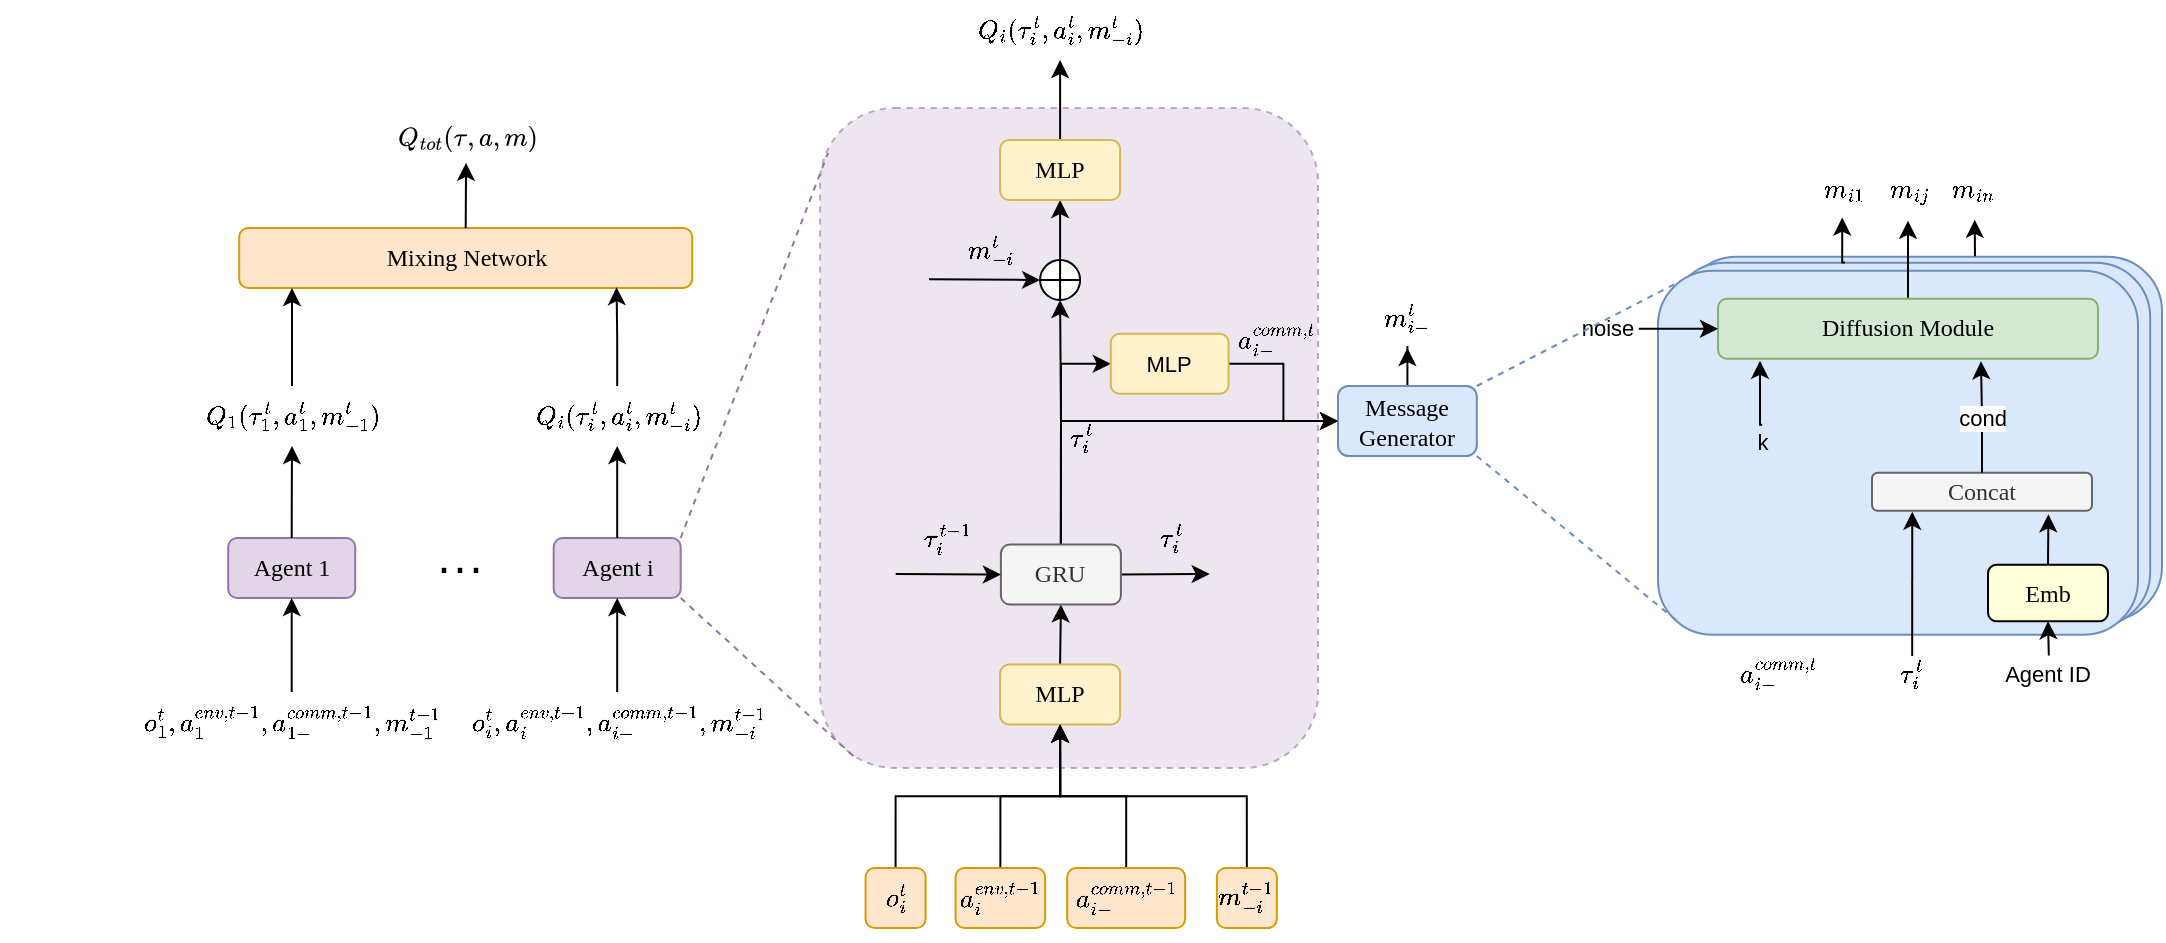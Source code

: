 <mxfile version="28.2.3">
  <diagram name="第 1 页" id="j_kEB10xvvqMMHWBlaHw">
    <mxGraphModel dx="1805" dy="550" grid="1" gridSize="10" guides="1" tooltips="1" connect="1" arrows="1" fold="1" page="1" pageScale="1" pageWidth="827" pageHeight="1169" math="1" shadow="0">
      <root>
        <mxCell id="0" />
        <mxCell id="1" parent="0" />
        <mxCell id="zm6_JO2zca3JV_tI3bl0-4" value="" style="rounded=1;whiteSpace=wrap;html=1;fillColor=#dae8fc;strokeColor=#6c8ebf;fontFamily=Garamond;" vertex="1" parent="1">
          <mxGeometry x="802" y="134.38" width="240" height="182" as="geometry" />
        </mxCell>
        <mxCell id="zm6_JO2zca3JV_tI3bl0-3" value="" style="rounded=1;whiteSpace=wrap;html=1;fillColor=#dae8fc;strokeColor=#6c8ebf;fontFamily=Garamond;" vertex="1" parent="1">
          <mxGeometry x="796.09" y="137.38" width="240" height="182" as="geometry" />
        </mxCell>
        <mxCell id="j8fgbLzyiCRr671T6UBr-1" value="" style="rounded=1;whiteSpace=wrap;html=1;fillColor=#dae8fc;strokeColor=#6c8ebf;fontFamily=Garamond;" parent="1" vertex="1">
          <mxGeometry x="790.0" y="141.38" width="240" height="182" as="geometry" />
        </mxCell>
        <mxCell id="j8fgbLzyiCRr671T6UBr-2" value="" style="text;html=1;align=center;verticalAlign=middle;whiteSpace=wrap;rounded=1;fillColor=#e1d5e7;strokeColor=#9673a6;fontFamily=Garamond;opacity=60;dashed=1;" parent="1" vertex="1">
          <mxGeometry x="371.05" y="60" width="248.95" height="330" as="geometry" />
        </mxCell>
        <mxCell id="j8fgbLzyiCRr671T6UBr-3" value="Agent 1" style="text;html=1;align=center;verticalAlign=middle;whiteSpace=wrap;rounded=1;fillColor=#e1d5e7;strokeColor=#9673a6;fontFamily=Garamond;" parent="1" vertex="1">
          <mxGeometry x="75.1" y="275" width="63.5" height="30" as="geometry" />
        </mxCell>
        <mxCell id="j8fgbLzyiCRr671T6UBr-4" value="Agent i" style="text;html=1;align=center;verticalAlign=middle;whiteSpace=wrap;rounded=1;fillColor=#e1d5e7;strokeColor=#9673a6;fontFamily=Garamond;" parent="1" vertex="1">
          <mxGeometry x="237.85" y="275" width="63.5" height="30" as="geometry" />
        </mxCell>
        <mxCell id="j8fgbLzyiCRr671T6UBr-5" style="edgeStyle=orthogonalEdgeStyle;rounded=0;orthogonalLoop=1;jettySize=auto;html=1;entryX=0.5;entryY=1;entryDx=0;entryDy=0;" parent="1" source="j8fgbLzyiCRr671T6UBr-6" target="j8fgbLzyiCRr671T6UBr-3" edge="1">
          <mxGeometry relative="1" as="geometry" />
        </mxCell>
        <mxCell id="j8fgbLzyiCRr671T6UBr-6" value="&lt;span style=&quot;text-align: start; white-space: pre-wrap;&quot;&gt;$$o_1^t,a_1^{env,t-1},a_{1-}^{comm,t-1},m_{-1}^{t-1}$$&lt;/span&gt;" style="text;html=1;align=center;verticalAlign=middle;resizable=0;points=[];autosize=1;strokeColor=none;fillColor=none;fontSize=11;" parent="1" vertex="1">
          <mxGeometry x="-38.15" y="352" width="290" height="30" as="geometry" />
        </mxCell>
        <mxCell id="j8fgbLzyiCRr671T6UBr-7" style="edgeStyle=orthogonalEdgeStyle;rounded=0;orthogonalLoop=1;jettySize=auto;html=1;entryX=0.5;entryY=1;entryDx=0;entryDy=0;" parent="1" source="j8fgbLzyiCRr671T6UBr-8" target="j8fgbLzyiCRr671T6UBr-4" edge="1">
          <mxGeometry relative="1" as="geometry" />
        </mxCell>
        <mxCell id="j8fgbLzyiCRr671T6UBr-8" value="&lt;span style=&quot;text-align: start; white-space: pre-wrap;&quot;&gt;$$o_i^t,a_i^{env,t-1},a_{i-}^{comm,t-1},m_{-i}^{t-1}$$&lt;/span&gt;" style="text;html=1;align=center;verticalAlign=middle;resizable=0;points=[];autosize=1;strokeColor=none;fillColor=none;fontSize=11;" parent="1" vertex="1">
          <mxGeometry x="129.6" y="352" width="280" height="30" as="geometry" />
        </mxCell>
        <mxCell id="j8fgbLzyiCRr671T6UBr-9" value="&lt;font style=&quot;font-size: 24px;&quot;&gt;···&lt;/font&gt;" style="text;html=1;align=center;verticalAlign=middle;whiteSpace=wrap;rounded=0;" parent="1" vertex="1">
          <mxGeometry x="170" y="275" width="42" height="30" as="geometry" />
        </mxCell>
        <mxCell id="j8fgbLzyiCRr671T6UBr-10" value="&lt;span style=&quot;text-align: start; white-space: pre-wrap;&quot;&gt;$$Q_1(\tau_1^t,a_1^t,m_{-1}^t)$$&lt;/span&gt;" style="text;html=1;align=center;verticalAlign=middle;resizable=0;points=[];autosize=1;strokeColor=none;fillColor=none;fontSize=11;" parent="1" vertex="1">
          <mxGeometry x="12" y="199" width="190" height="30" as="geometry" />
        </mxCell>
        <mxCell id="j8fgbLzyiCRr671T6UBr-11" value="&lt;span style=&quot;text-align: start; white-space: pre-wrap;&quot;&gt;$$Q_i(\tau_i^t,a_i^t,m_{-i}^t)$$&lt;/span&gt;" style="text;html=1;align=center;verticalAlign=middle;resizable=0;points=[];autosize=1;strokeColor=none;fillColor=none;fontSize=11;" parent="1" vertex="1">
          <mxGeometry x="184.6" y="199" width="170" height="30" as="geometry" />
        </mxCell>
        <mxCell id="j8fgbLzyiCRr671T6UBr-12" style="edgeStyle=orthogonalEdgeStyle;rounded=0;orthogonalLoop=1;jettySize=auto;html=1;exitX=0.5;exitY=0;exitDx=0;exitDy=0;" parent="1" source="j8fgbLzyiCRr671T6UBr-3" target="j8fgbLzyiCRr671T6UBr-10" edge="1">
          <mxGeometry relative="1" as="geometry" />
        </mxCell>
        <mxCell id="j8fgbLzyiCRr671T6UBr-13" style="edgeStyle=orthogonalEdgeStyle;rounded=0;orthogonalLoop=1;jettySize=auto;html=1;exitX=0.5;exitY=0;exitDx=0;exitDy=0;" parent="1" source="j8fgbLzyiCRr671T6UBr-4" target="j8fgbLzyiCRr671T6UBr-11" edge="1">
          <mxGeometry relative="1" as="geometry" />
        </mxCell>
        <mxCell id="j8fgbLzyiCRr671T6UBr-14" value="Mixing Network" style="text;html=1;align=center;verticalAlign=middle;whiteSpace=wrap;rounded=1;fillColor=#ffe6cc;strokeColor=#d79b00;fontFamily=Garamond;" parent="1" vertex="1">
          <mxGeometry x="80.6" y="120" width="226.5" height="30" as="geometry" />
        </mxCell>
        <mxCell id="j8fgbLzyiCRr671T6UBr-15" style="edgeStyle=orthogonalEdgeStyle;rounded=0;orthogonalLoop=1;jettySize=auto;html=1;entryX=0.218;entryY=1;entryDx=0;entryDy=0;entryPerimeter=0;" parent="1" source="j8fgbLzyiCRr671T6UBr-10" edge="1">
          <mxGeometry relative="1" as="geometry">
            <mxPoint x="106.977" y="150" as="targetPoint" />
          </mxGeometry>
        </mxCell>
        <mxCell id="j8fgbLzyiCRr671T6UBr-16" style="edgeStyle=orthogonalEdgeStyle;rounded=0;orthogonalLoop=1;jettySize=auto;html=1;entryX=0.833;entryY=0.986;entryDx=0;entryDy=0;entryPerimeter=0;" parent="1" source="j8fgbLzyiCRr671T6UBr-11" target="j8fgbLzyiCRr671T6UBr-14" edge="1">
          <mxGeometry relative="1" as="geometry" />
        </mxCell>
        <mxCell id="j8fgbLzyiCRr671T6UBr-17" value="&lt;span style=&quot;text-align: start; white-space: pre-wrap;&quot;&gt;&lt;svg style=&quot;vertical-align: -0.566ex;&quot; xmlns:xlink=&quot;http://www.w3.org/1999/xlink&quot; viewBox=&quot;0 -750 5318.8 1000&quot; role=&quot;img&quot; height=&quot;2.262ex&quot; width=&quot;12.034ex&quot; xmlns=&quot;http://www.w3.org/2000/svg&quot;&gt;&lt;defs&gt;&lt;path d=&quot;M399 -80Q399 -47 400 -30T402 -11V-7L387 -11Q341 -22 303 -22Q208 -22 138 35T51 201Q50 209 50 244Q50 346 98 438T227 601Q351 704 476 704Q514 704 524 703Q621 689 680 617T740 435Q740 255 592 107Q529 47 461 16L444 8V3Q444 2 449 -24T470 -66T516 -82Q551 -82 583 -60T625 -3Q631 11 638 11Q647 11 649 2Q649 -6 639 -34T611 -100T557 -165T481 -194Q399 -194 399 -87V-80ZM636 468Q636 523 621 564T580 625T530 655T477 665Q429 665 379 640Q277 591 215 464T153 216Q153 110 207 59Q231 38 236 38V46Q236 86 269 120T347 155Q372 155 390 144T417 114T429 82T435 55L448 64Q512 108 557 185T619 334T636 468ZM314 18Q362 18 404 39L403 49Q399 104 366 115Q354 117 347 117Q344 117 341 117T337 118Q317 118 296 98T274 52Q274 18 314 18Z&quot; id=&quot;MJX-17-TEX-I-1D444&quot;&gt;&lt;/path&gt;&lt;path d=&quot;M26 385Q19 392 19 395Q19 399 22 411T27 425Q29 430 36 430T87 431H140L159 511Q162 522 166 540T173 566T179 586T187 603T197 615T211 624T229 626Q247 625 254 615T261 596Q261 589 252 549T232 470L222 433Q222 431 272 431H323Q330 424 330 420Q330 398 317 385H210L174 240Q135 80 135 68Q135 26 162 26Q197 26 230 60T283 144Q285 150 288 151T303 153H307Q322 153 322 145Q322 142 319 133Q314 117 301 95T267 48T216 6T155 -11Q125 -11 98 4T59 56Q57 64 57 83V101L92 241Q127 382 128 383Q128 385 77 385H26Z&quot; id=&quot;MJX-17-TEX-I-1D461&quot;&gt;&lt;/path&gt;&lt;path d=&quot;M201 -11Q126 -11 80 38T34 156Q34 221 64 279T146 380Q222 441 301 441Q333 441 341 440Q354 437 367 433T402 417T438 387T464 338T476 268Q476 161 390 75T201 -11ZM121 120Q121 70 147 48T206 26Q250 26 289 58T351 142Q360 163 374 216T388 308Q388 352 370 375Q346 405 306 405Q243 405 195 347Q158 303 140 230T121 120Z&quot; id=&quot;MJX-17-TEX-I-1D45C&quot;&gt;&lt;/path&gt;&lt;path d=&quot;M94 250Q94 319 104 381T127 488T164 576T202 643T244 695T277 729T302 750H315H319Q333 750 333 741Q333 738 316 720T275 667T226 581T184 443T167 250T184 58T225 -81T274 -167T316 -220T333 -241Q333 -250 318 -250H315H302L274 -226Q180 -141 137 -14T94 250Z&quot; id=&quot;MJX-17-TEX-N-28&quot;&gt;&lt;/path&gt;&lt;path d=&quot;M39 284Q18 284 18 294Q18 301 45 338T99 398Q134 425 164 429Q170 431 332 431Q492 431 497 429Q517 424 517 402Q517 388 508 376T485 360Q479 358 389 358T299 356Q298 355 283 274T251 109T233 20Q228 5 215 -4T186 -13Q153 -13 153 20V30L203 192Q214 228 227 272T248 336L254 357Q254 358 208 358Q206 358 197 358T183 359Q105 359 61 295Q56 287 53 286T39 284Z&quot; id=&quot;MJX-17-TEX-I-1D70F&quot;&gt;&lt;/path&gt;&lt;path d=&quot;M78 35T78 60T94 103T137 121Q165 121 187 96T210 8Q210 -27 201 -60T180 -117T154 -158T130 -185T117 -194Q113 -194 104 -185T95 -172Q95 -168 106 -156T131 -126T157 -76T173 -3V9L172 8Q170 7 167 6T161 3T152 1T140 0Q113 0 96 17Z&quot; id=&quot;MJX-17-TEX-N-2C&quot;&gt;&lt;/path&gt;&lt;path d=&quot;M33 157Q33 258 109 349T280 441Q331 441 370 392Q386 422 416 422Q429 422 439 414T449 394Q449 381 412 234T374 68Q374 43 381 35T402 26Q411 27 422 35Q443 55 463 131Q469 151 473 152Q475 153 483 153H487Q506 153 506 144Q506 138 501 117T481 63T449 13Q436 0 417 -8Q409 -10 393 -10Q359 -10 336 5T306 36L300 51Q299 52 296 50Q294 48 292 46Q233 -10 172 -10Q117 -10 75 30T33 157ZM351 328Q351 334 346 350T323 385T277 405Q242 405 210 374T160 293Q131 214 119 129Q119 126 119 118T118 106Q118 61 136 44T179 26Q217 26 254 59T298 110Q300 114 325 217T351 328Z&quot; id=&quot;MJX-17-TEX-I-1D44E&quot;&gt;&lt;/path&gt;&lt;path d=&quot;M21 287Q22 293 24 303T36 341T56 388T88 425T132 442T175 435T205 417T221 395T229 376L231 369Q231 367 232 367L243 378Q303 442 384 442Q401 442 415 440T441 433T460 423T475 411T485 398T493 385T497 373T500 364T502 357L510 367Q573 442 659 442Q713 442 746 415T780 336Q780 285 742 178T704 50Q705 36 709 31T724 26Q752 26 776 56T815 138Q818 149 821 151T837 153Q857 153 857 145Q857 144 853 130Q845 101 831 73T785 17T716 -10Q669 -10 648 17T627 73Q627 92 663 193T700 345Q700 404 656 404H651Q565 404 506 303L499 291L466 157Q433 26 428 16Q415 -11 385 -11Q372 -11 364 -4T353 8T350 18Q350 29 384 161L420 307Q423 322 423 345Q423 404 379 404H374Q288 404 229 303L222 291L189 157Q156 26 151 16Q138 -11 108 -11Q95 -11 87 -5T76 7T74 17Q74 30 112 181Q151 335 151 342Q154 357 154 369Q154 405 129 405Q107 405 92 377T69 316T57 280Q55 278 41 278H27Q21 284 21 287Z&quot; id=&quot;MJX-17-TEX-I-1D45A&quot;&gt;&lt;/path&gt;&lt;path d=&quot;M60 749L64 750Q69 750 74 750H86L114 726Q208 641 251 514T294 250Q294 182 284 119T261 12T224 -76T186 -143T145 -194T113 -227T90 -246Q87 -249 86 -250H74Q66 -250 63 -250T58 -247T55 -238Q56 -237 66 -225Q221 -64 221 250T66 725Q56 737 55 738Q55 746 60 749Z&quot; id=&quot;MJX-17-TEX-N-29&quot;&gt;&lt;/path&gt;&lt;/defs&gt;&lt;g transform=&quot;scale(1,-1)&quot; stroke-width=&quot;0&quot; fill=&quot;currentColor&quot; stroke=&quot;currentColor&quot;&gt;&lt;g data-mml-node=&quot;math&quot;&gt;&lt;g data-mml-node=&quot;msub&quot;&gt;&lt;g data-mml-node=&quot;mi&quot;&gt;&lt;use xlink:href=&quot;#MJX-17-TEX-I-1D444&quot; data-c=&quot;1D444&quot;&gt;&lt;/use&gt;&lt;/g&gt;&lt;g data-mjx-texclass=&quot;ORD&quot; transform=&quot;translate(824,-150) scale(0.707)&quot; data-mml-node=&quot;TeXAtom&quot;&gt;&lt;g data-mml-node=&quot;mi&quot;&gt;&lt;use xlink:href=&quot;#MJX-17-TEX-I-1D461&quot; data-c=&quot;1D461&quot;&gt;&lt;/use&gt;&lt;/g&gt;&lt;g transform=&quot;translate(361,0)&quot; data-mml-node=&quot;mi&quot;&gt;&lt;use xlink:href=&quot;#MJX-17-TEX-I-1D45C&quot; data-c=&quot;1D45C&quot;&gt;&lt;/use&gt;&lt;/g&gt;&lt;g transform=&quot;translate(846,0)&quot; data-mml-node=&quot;mi&quot;&gt;&lt;use xlink:href=&quot;#MJX-17-TEX-I-1D461&quot; data-c=&quot;1D461&quot;&gt;&lt;/use&gt;&lt;/g&gt;&lt;/g&gt;&lt;/g&gt;&lt;g transform=&quot;translate(1727.5,0)&quot; data-mml-node=&quot;mo&quot;&gt;&lt;use xlink:href=&quot;#MJX-17-TEX-N-28&quot; data-c=&quot;28&quot;&gt;&lt;/use&gt;&lt;/g&gt;&lt;g transform=&quot;translate(2116.5,0)&quot; data-mml-node=&quot;mi&quot;&gt;&lt;use xlink:href=&quot;#MJX-17-TEX-I-1D70F&quot; data-c=&quot;1D70F&quot;&gt;&lt;/use&gt;&lt;/g&gt;&lt;g transform=&quot;translate(2633.5,0)&quot; data-mml-node=&quot;mo&quot;&gt;&lt;use xlink:href=&quot;#MJX-17-TEX-N-2C&quot; data-c=&quot;2C&quot;&gt;&lt;/use&gt;&lt;/g&gt;&lt;g transform=&quot;translate(3078.1,0)&quot; data-mml-node=&quot;mi&quot;&gt;&lt;use xlink:href=&quot;#MJX-17-TEX-I-1D44E&quot; data-c=&quot;1D44E&quot;&gt;&lt;/use&gt;&lt;/g&gt;&lt;g transform=&quot;translate(3607.1,0)&quot; data-mml-node=&quot;mo&quot;&gt;&lt;use xlink:href=&quot;#MJX-17-TEX-N-2C&quot; data-c=&quot;2C&quot;&gt;&lt;/use&gt;&lt;/g&gt;&lt;g transform=&quot;translate(4051.8,0)&quot; data-mml-node=&quot;mi&quot;&gt;&lt;use xlink:href=&quot;#MJX-17-TEX-I-1D45A&quot; data-c=&quot;1D45A&quot;&gt;&lt;/use&gt;&lt;/g&gt;&lt;g transform=&quot;translate(4929.8,0)&quot; data-mml-node=&quot;mo&quot;&gt;&lt;use xlink:href=&quot;#MJX-17-TEX-N-29&quot; data-c=&quot;29&quot;&gt;&lt;/use&gt;&lt;/g&gt;&lt;/g&gt;&lt;/g&gt;&lt;/svg&gt;&lt;/span&gt;" style="text;html=1;align=center;verticalAlign=middle;resizable=0;points=[];autosize=1;strokeColor=none;fillColor=none;fontSize=11;" parent="1" vertex="1">
          <mxGeometry x="148.85" y="60" width="90" height="30" as="geometry" />
        </mxCell>
        <mxCell id="j8fgbLzyiCRr671T6UBr-18" style="edgeStyle=orthogonalEdgeStyle;rounded=0;orthogonalLoop=1;jettySize=auto;html=1;exitX=0.5;exitY=0;exitDx=0;exitDy=0;entryX=0.502;entryY=0.914;entryDx=0;entryDy=0;entryPerimeter=0;" parent="1" source="j8fgbLzyiCRr671T6UBr-14" target="j8fgbLzyiCRr671T6UBr-17" edge="1">
          <mxGeometry relative="1" as="geometry" />
        </mxCell>
        <mxCell id="j8fgbLzyiCRr671T6UBr-19" style="edgeStyle=orthogonalEdgeStyle;rounded=0;orthogonalLoop=1;jettySize=auto;html=1;entryX=0.5;entryY=1;entryDx=0;entryDy=0;exitX=0.5;exitY=0;exitDx=0;exitDy=0;" parent="1" source="j8fgbLzyiCRr671T6UBr-67" target="j8fgbLzyiCRr671T6UBr-22" edge="1">
          <mxGeometry relative="1" as="geometry">
            <mxPoint x="491.517" y="402.0" as="sourcePoint" />
          </mxGeometry>
        </mxCell>
        <mxCell id="j8fgbLzyiCRr671T6UBr-21" style="edgeStyle=orthogonalEdgeStyle;rounded=0;orthogonalLoop=1;jettySize=auto;html=1;exitX=0.5;exitY=0;exitDx=0;exitDy=0;entryX=0.5;entryY=1;entryDx=0;entryDy=0;" parent="1" source="j8fgbLzyiCRr671T6UBr-22" target="j8fgbLzyiCRr671T6UBr-26" edge="1">
          <mxGeometry relative="1" as="geometry" />
        </mxCell>
        <mxCell id="j8fgbLzyiCRr671T6UBr-22" value="MLP" style="rounded=1;whiteSpace=wrap;html=1;fillColor=#fff2cc;fontFamily=Garamond;strokeColor=#d6b656;" parent="1" vertex="1">
          <mxGeometry x="461.05" y="338.25" width="60" height="30" as="geometry" />
        </mxCell>
        <mxCell id="j8fgbLzyiCRr671T6UBr-23" style="rounded=0;orthogonalLoop=1;jettySize=auto;html=1;exitX=1;exitY=0.5;exitDx=0;exitDy=0;" parent="1" source="j8fgbLzyiCRr671T6UBr-26" edge="1">
          <mxGeometry relative="1" as="geometry">
            <mxPoint x="565.85" y="293" as="targetPoint" />
          </mxGeometry>
        </mxCell>
        <mxCell id="j8fgbLzyiCRr671T6UBr-24" style="edgeStyle=orthogonalEdgeStyle;rounded=0;orthogonalLoop=1;jettySize=auto;html=1;exitX=0.5;exitY=0;exitDx=0;exitDy=0;entryX=0.5;entryY=1;entryDx=0;entryDy=0;" parent="1" source="j8fgbLzyiCRr671T6UBr-26" target="j8fgbLzyiCRr671T6UBr-31" edge="1">
          <mxGeometry relative="1" as="geometry" />
        </mxCell>
        <mxCell id="j8fgbLzyiCRr671T6UBr-25" style="edgeStyle=orthogonalEdgeStyle;rounded=0;orthogonalLoop=1;jettySize=auto;html=1;exitX=0.5;exitY=0;exitDx=0;exitDy=0;entryX=0;entryY=0.5;entryDx=0;entryDy=0;" parent="1" source="j8fgbLzyiCRr671T6UBr-26" target="j8fgbLzyiCRr671T6UBr-33" edge="1">
          <mxGeometry relative="1" as="geometry">
            <Array as="points">
              <mxPoint x="491" y="216" />
            </Array>
          </mxGeometry>
        </mxCell>
        <mxCell id="zm6_JO2zca3JV_tI3bl0-8" style="edgeStyle=orthogonalEdgeStyle;rounded=0;orthogonalLoop=1;jettySize=auto;html=1;exitX=0.5;exitY=0;exitDx=0;exitDy=0;entryX=0;entryY=0.5;entryDx=0;entryDy=0;" edge="1" parent="1" source="j8fgbLzyiCRr671T6UBr-26" target="zm6_JO2zca3JV_tI3bl0-7">
          <mxGeometry relative="1" as="geometry" />
        </mxCell>
        <mxCell id="j8fgbLzyiCRr671T6UBr-26" value="GRU" style="rounded=1;whiteSpace=wrap;html=1;fillColor=#f5f5f5;strokeColor=#666666;fontFamily=Garamond;fontColor=#333333;" parent="1" vertex="1">
          <mxGeometry x="461.45" y="278.25" width="60" height="30" as="geometry" />
        </mxCell>
        <mxCell id="j8fgbLzyiCRr671T6UBr-27" value="&lt;span style=&quot;text-align: start; white-space: pre-wrap;&quot;&gt;$$\tau_i^t$$&lt;/span&gt;" style="text;html=1;align=center;verticalAlign=middle;resizable=0;points=[];autosize=1;strokeColor=none;fillColor=none;fontSize=11;" parent="1" vertex="1">
          <mxGeometry x="505.85" y="260" width="80" height="30" as="geometry" />
        </mxCell>
        <mxCell id="j8fgbLzyiCRr671T6UBr-28" style="rounded=0;orthogonalLoop=1;jettySize=auto;html=1;entryX=0;entryY=0.5;entryDx=0;entryDy=0;" parent="1" target="j8fgbLzyiCRr671T6UBr-26" edge="1">
          <mxGeometry relative="1" as="geometry">
            <mxPoint x="599.85" y="290.143" as="targetPoint" />
            <mxPoint x="408.85" y="293" as="sourcePoint" />
          </mxGeometry>
        </mxCell>
        <mxCell id="j8fgbLzyiCRr671T6UBr-29" value="&lt;span style=&quot;text-align: start; white-space: pre-wrap;&quot;&gt;$$\tau_i^{t-1}$$&lt;/span&gt;" style="text;html=1;align=center;verticalAlign=middle;resizable=0;points=[];autosize=1;strokeColor=none;fillColor=none;fontSize=11;" parent="1" vertex="1">
          <mxGeometry x="383.6" y="260" width="100" height="30" as="geometry" />
        </mxCell>
        <mxCell id="j8fgbLzyiCRr671T6UBr-30" style="edgeStyle=orthogonalEdgeStyle;rounded=0;orthogonalLoop=1;jettySize=auto;html=1;exitX=0.5;exitY=0;exitDx=0;exitDy=0;entryX=0.5;entryY=1;entryDx=0;entryDy=0;" parent="1" source="j8fgbLzyiCRr671T6UBr-31" target="j8fgbLzyiCRr671T6UBr-39" edge="1">
          <mxGeometry relative="1" as="geometry" />
        </mxCell>
        <mxCell id="j8fgbLzyiCRr671T6UBr-31" value="" style="shape=orEllipse;perimeter=ellipsePerimeter;whiteSpace=wrap;html=1;backgroundOutline=1;fontStyle=1;" parent="1" vertex="1">
          <mxGeometry x="481.05" y="136" width="20" height="20" as="geometry" />
        </mxCell>
        <mxCell id="zm6_JO2zca3JV_tI3bl0-14" style="edgeStyle=orthogonalEdgeStyle;rounded=0;orthogonalLoop=1;jettySize=auto;html=1;exitX=0.5;exitY=0;exitDx=0;exitDy=0;" edge="1" parent="1" source="j8fgbLzyiCRr671T6UBr-33" target="j8fgbLzyiCRr671T6UBr-78">
          <mxGeometry relative="1" as="geometry" />
        </mxCell>
        <mxCell id="j8fgbLzyiCRr671T6UBr-33" value="&lt;font&gt;Message&lt;br&gt;Generator&lt;/font&gt;" style="rounded=1;whiteSpace=wrap;html=1;fillColor=#dae8fc;strokeColor=#6c8ebf;fontFamily=Garamond;" parent="1" vertex="1">
          <mxGeometry x="630.0" y="199" width="69.4" height="35" as="geometry" />
        </mxCell>
        <mxCell id="j8fgbLzyiCRr671T6UBr-35" value="&lt;span style=&quot;text-align: start; white-space: pre-wrap;&quot;&gt;$$m_{-i}^t$$&lt;/span&gt;" style="text;html=1;align=center;verticalAlign=middle;resizable=0;points=[];autosize=1;strokeColor=none;fillColor=none;fontSize=11;" parent="1" vertex="1">
          <mxGeometry x="415.85" y="116" width="80" height="30" as="geometry" />
        </mxCell>
        <mxCell id="j8fgbLzyiCRr671T6UBr-36" style="rounded=0;orthogonalLoop=1;jettySize=auto;html=1;entryX=0;entryY=0.5;entryDx=0;entryDy=0;exitX=0.121;exitY=0.986;exitDx=0;exitDy=0;exitPerimeter=0;" parent="1" source="j8fgbLzyiCRr671T6UBr-35" target="j8fgbLzyiCRr671T6UBr-31" edge="1">
          <mxGeometry relative="1" as="geometry">
            <mxPoint x="468.85" y="256" as="targetPoint" />
            <mxPoint x="415.85" y="256" as="sourcePoint" />
          </mxGeometry>
        </mxCell>
        <mxCell id="j8fgbLzyiCRr671T6UBr-37" value="&lt;span style=&quot;text-align: start; white-space: pre-wrap;&quot;&gt;$$\tau_i^t$$&lt;/span&gt;" style="text;html=1;align=center;verticalAlign=middle;resizable=0;points=[];autosize=1;strokeColor=none;fillColor=none;fontSize=11;" parent="1" vertex="1">
          <mxGeometry x="461.45" y="210" width="80" height="30" as="geometry" />
        </mxCell>
        <mxCell id="j8fgbLzyiCRr671T6UBr-38" style="edgeStyle=orthogonalEdgeStyle;rounded=0;orthogonalLoop=1;jettySize=auto;html=1;exitX=0.5;exitY=0;exitDx=0;exitDy=0;" parent="1" source="j8fgbLzyiCRr671T6UBr-39" target="j8fgbLzyiCRr671T6UBr-40" edge="1">
          <mxGeometry relative="1" as="geometry" />
        </mxCell>
        <mxCell id="j8fgbLzyiCRr671T6UBr-39" value="MLP" style="rounded=1;whiteSpace=wrap;html=1;fillColor=#fff2cc;fontFamily=Garamond;strokeColor=#d6b656;" parent="1" vertex="1">
          <mxGeometry x="461.05" y="76" width="60" height="30" as="geometry" />
        </mxCell>
        <mxCell id="j8fgbLzyiCRr671T6UBr-40" value="&lt;span style=&quot;text-align: start; white-space: pre-wrap;&quot;&gt;$$Q_i(\tau_i^t,a_i^t,m_{-i}^t)$$&lt;/span&gt;" style="text;html=1;align=center;verticalAlign=middle;resizable=0;points=[];autosize=1;strokeColor=none;fillColor=none;fontSize=11;" parent="1" vertex="1">
          <mxGeometry x="406.05" y="6" width="170" height="30" as="geometry" />
        </mxCell>
        <mxCell id="j8fgbLzyiCRr671T6UBr-41" style="rounded=0;orthogonalLoop=1;jettySize=auto;html=1;entryX=0.016;entryY=0.068;entryDx=0;entryDy=0;entryPerimeter=0;endArrow=none;endFill=0;exitX=1;exitY=0;exitDx=0;exitDy=0;dashed=1;fillColor=#e1d5e7;strokeColor=#9673a6;" parent="1" source="j8fgbLzyiCRr671T6UBr-4" target="j8fgbLzyiCRr671T6UBr-2" edge="1">
          <mxGeometry relative="1" as="geometry">
            <mxPoint x="303.6" y="276" as="sourcePoint" />
          </mxGeometry>
        </mxCell>
        <mxCell id="j8fgbLzyiCRr671T6UBr-42" style="rounded=0;orthogonalLoop=1;jettySize=auto;html=1;entryX=0.067;entryY=0.982;entryDx=0;entryDy=0;entryPerimeter=0;endArrow=none;endFill=0;exitX=1;exitY=1;exitDx=0;exitDy=0;dashed=1;fillColor=#e1d5e7;strokeColor=#9673a6;" parent="1" source="j8fgbLzyiCRr671T6UBr-4" target="j8fgbLzyiCRr671T6UBr-2" edge="1">
          <mxGeometry relative="1" as="geometry">
            <mxPoint x="323.6" y="365" as="sourcePoint" />
            <mxPoint x="396.6" y="200" as="targetPoint" />
          </mxGeometry>
        </mxCell>
        <mxCell id="zm6_JO2zca3JV_tI3bl0-5" style="edgeStyle=orthogonalEdgeStyle;rounded=0;orthogonalLoop=1;jettySize=auto;html=1;exitX=0.5;exitY=0;exitDx=0;exitDy=0;" edge="1" parent="1" source="j8fgbLzyiCRr671T6UBr-44" target="j8fgbLzyiCRr671T6UBr-55">
          <mxGeometry relative="1" as="geometry" />
        </mxCell>
        <mxCell id="j8fgbLzyiCRr671T6UBr-44" value="Diffusion Module" style="rounded=1;whiteSpace=wrap;html=1;fillColor=#d5e8d4;fontFamily=Garamond;strokeColor=#82b366;" parent="1" vertex="1">
          <mxGeometry x="820.0" y="155.38" width="190" height="30" as="geometry" />
        </mxCell>
        <mxCell id="j8fgbLzyiCRr671T6UBr-45" style="edgeStyle=orthogonalEdgeStyle;rounded=0;orthogonalLoop=1;jettySize=auto;html=1;exitX=0.5;exitY=0;exitDx=0;exitDy=0;entryX=0.183;entryY=1.026;entryDx=0;entryDy=0;entryPerimeter=0;" parent="1" source="j8fgbLzyiCRr671T6UBr-46" target="j8fgbLzyiCRr671T6UBr-61" edge="1">
          <mxGeometry relative="1" as="geometry">
            <mxPoint x="877.62" y="370.38" as="targetPoint" />
          </mxGeometry>
        </mxCell>
        <mxCell id="j8fgbLzyiCRr671T6UBr-46" value="&lt;span style=&quot;font-size: 11px; text-align: start; white-space-collapse: preserve;&quot;&gt;$$\tau_i^t$$&lt;/span&gt;" style="text;html=1;align=center;verticalAlign=middle;whiteSpace=wrap;rounded=0;" parent="1" vertex="1">
          <mxGeometry x="909.4" y="334" width="15.38" height="18" as="geometry" />
        </mxCell>
        <mxCell id="j8fgbLzyiCRr671T6UBr-47" style="edgeStyle=orthogonalEdgeStyle;rounded=0;orthogonalLoop=1;jettySize=auto;html=1;entryX=0;entryY=0.5;entryDx=0;entryDy=0;exitX=1;exitY=0.5;exitDx=0;exitDy=0;" parent="1" source="j8fgbLzyiCRr671T6UBr-48" target="j8fgbLzyiCRr671T6UBr-44" edge="1">
          <mxGeometry relative="1" as="geometry">
            <mxPoint x="853.0" y="216.38" as="sourcePoint" />
            <mxPoint x="910" y="196.38" as="targetPoint" />
          </mxGeometry>
        </mxCell>
        <mxCell id="j8fgbLzyiCRr671T6UBr-48" value="&lt;span style=&quot;font-size: 11px; text-align: start; white-space-collapse: preserve;&quot;&gt;noise&lt;/span&gt;" style="text;html=1;align=center;verticalAlign=middle;whiteSpace=wrap;rounded=0;" parent="1" vertex="1">
          <mxGeometry x="750.0" y="161.25" width="30.38" height="18.25" as="geometry" />
        </mxCell>
        <mxCell id="j8fgbLzyiCRr671T6UBr-49" style="edgeStyle=orthogonalEdgeStyle;rounded=0;orthogonalLoop=1;jettySize=auto;html=1;exitX=0.5;exitY=0;exitDx=0;exitDy=0;entryX=0.5;entryY=1;entryDx=0;entryDy=0;" parent="1" source="j8fgbLzyiCRr671T6UBr-50" target="j8fgbLzyiCRr671T6UBr-51" edge="1">
          <mxGeometry relative="1" as="geometry" />
        </mxCell>
        <mxCell id="j8fgbLzyiCRr671T6UBr-50" value="&lt;div style=&quot;text-align: start;&quot;&gt;&lt;span style=&quot;background-color: transparent; color: light-dark(rgb(0, 0, 0), rgb(255, 255, 255)); font-size: 11px; white-space-collapse: preserve;&quot;&gt;Agent ID&lt;/span&gt;&lt;/div&gt;" style="text;html=1;align=center;verticalAlign=middle;whiteSpace=wrap;rounded=0;" parent="1" vertex="1">
          <mxGeometry x="960.4" y="333.75" width="50" height="18.25" as="geometry" />
        </mxCell>
        <mxCell id="j8fgbLzyiCRr671T6UBr-51" value="Emb" style="rounded=1;whiteSpace=wrap;html=1;fillColor=#ffffd9;fontFamily=Garamond;" parent="1" vertex="1">
          <mxGeometry x="955" y="288.38" width="60" height="28.25" as="geometry" />
        </mxCell>
        <mxCell id="j8fgbLzyiCRr671T6UBr-52" style="edgeStyle=orthogonalEdgeStyle;rounded=0;orthogonalLoop=1;jettySize=auto;html=1;exitX=0.5;exitY=0;exitDx=0;exitDy=0;" parent="1" edge="1">
          <mxGeometry relative="1" as="geometry">
            <mxPoint x="842.09" y="218.38" as="sourcePoint" />
            <mxPoint x="841" y="186.38" as="targetPoint" />
          </mxGeometry>
        </mxCell>
        <mxCell id="j8fgbLzyiCRr671T6UBr-53" value="&lt;span style=&quot;font-size: 11px; text-align: start; white-space-collapse: preserve;&quot;&gt;k&lt;/span&gt;" style="text;html=1;align=center;verticalAlign=middle;whiteSpace=wrap;rounded=0;" parent="1" vertex="1">
          <mxGeometry x="835.0" y="217.38" width="15.38" height="20" as="geometry" />
        </mxCell>
        <mxCell id="j8fgbLzyiCRr671T6UBr-54" value="&lt;span style=&quot;text-align: start; white-space: pre-wrap;&quot;&gt;$$m_{i1}$$&lt;/span&gt;" style="text;html=1;align=center;verticalAlign=middle;resizable=0;points=[];autosize=1;strokeColor=none;fillColor=none;fontSize=11;" parent="1" vertex="1">
          <mxGeometry x="842.78" y="86.38" width="80" height="30" as="geometry" />
        </mxCell>
        <mxCell id="j8fgbLzyiCRr671T6UBr-55" value="&lt;span style=&quot;text-align: start; white-space: pre-wrap;&quot;&gt;$$m_{ij}$$&lt;/span&gt;" style="text;html=1;align=center;verticalAlign=middle;resizable=0;points=[];autosize=1;strokeColor=none;fillColor=none;fontSize=11;" parent="1" vertex="1">
          <mxGeometry x="875" y="86.38" width="80" height="30" as="geometry" />
        </mxCell>
        <mxCell id="j8fgbLzyiCRr671T6UBr-56" value="&lt;span style=&quot;text-align: start; white-space: pre-wrap;&quot;&gt;$$m_{in}$$&lt;/span&gt;" style="text;html=1;align=center;verticalAlign=middle;resizable=0;points=[];autosize=1;strokeColor=none;fillColor=none;fontSize=11;" parent="1" vertex="1">
          <mxGeometry x="907.4" y="86.38" width="80" height="30" as="geometry" />
        </mxCell>
        <mxCell id="j8fgbLzyiCRr671T6UBr-57" style="edgeStyle=orthogonalEdgeStyle;rounded=0;orthogonalLoop=1;jettySize=auto;html=1;exitX=0.364;exitY=-0.001;exitDx=0;exitDy=0;exitPerimeter=0;entryX=0.089;entryY=0.946;entryDx=0;entryDy=0;entryPerimeter=0;" parent="1" source="zm6_JO2zca3JV_tI3bl0-3" target="j8fgbLzyiCRr671T6UBr-55" edge="1">
          <mxGeometry relative="1" as="geometry">
            <mxPoint x="845.0" y="156.38" as="sourcePoint" />
            <mxPoint x="910" y="116.38" as="targetPoint" />
          </mxGeometry>
        </mxCell>
        <mxCell id="j8fgbLzyiCRr671T6UBr-59" style="rounded=0;orthogonalLoop=1;jettySize=auto;html=1;entryX=0.045;entryY=0.968;entryDx=0;entryDy=0;entryPerimeter=0;endArrow=none;endFill=0;exitX=1;exitY=1;exitDx=0;exitDy=0;dashed=1;fillColor=#dae8fc;strokeColor=#6c8ebf;" parent="1" source="j8fgbLzyiCRr671T6UBr-33" target="j8fgbLzyiCRr671T6UBr-1" edge="1">
          <mxGeometry relative="1" as="geometry">
            <mxPoint x="764.195" y="222.695" as="sourcePoint" />
            <mxPoint x="486.6" y="168.38" as="targetPoint" />
          </mxGeometry>
        </mxCell>
        <mxCell id="j8fgbLzyiCRr671T6UBr-60" style="rounded=0;orthogonalLoop=1;jettySize=auto;html=1;entryX=0.05;entryY=0.026;entryDx=0;entryDy=0;entryPerimeter=0;endArrow=none;endFill=0;exitX=1;exitY=0;exitDx=0;exitDy=0;dashed=1;fillColor=#dae8fc;strokeColor=#6c8ebf;" parent="1" source="j8fgbLzyiCRr671T6UBr-33" target="j8fgbLzyiCRr671T6UBr-1" edge="1">
          <mxGeometry relative="1" as="geometry">
            <mxPoint x="769.4" y="187.38" as="sourcePoint" />
            <mxPoint x="797.98" y="35.38" as="targetPoint" />
          </mxGeometry>
        </mxCell>
        <mxCell id="j8fgbLzyiCRr671T6UBr-61" value="Concat" style="rounded=1;whiteSpace=wrap;html=1;fillColor=#f5f5f5;fontFamily=Garamond;fontColor=#333333;strokeColor=#666666;" parent="1" vertex="1">
          <mxGeometry x="897" y="242.38" width="110" height="19" as="geometry" />
        </mxCell>
        <mxCell id="j8fgbLzyiCRr671T6UBr-62" style="edgeStyle=orthogonalEdgeStyle;rounded=0;orthogonalLoop=1;jettySize=auto;html=1;exitX=0.5;exitY=0;exitDx=0;exitDy=0;entryX=0.802;entryY=1.092;entryDx=0;entryDy=0;entryPerimeter=0;" parent="1" source="j8fgbLzyiCRr671T6UBr-51" target="j8fgbLzyiCRr671T6UBr-61" edge="1">
          <mxGeometry relative="1" as="geometry" />
        </mxCell>
        <mxCell id="j8fgbLzyiCRr671T6UBr-63" style="edgeStyle=orthogonalEdgeStyle;rounded=0;orthogonalLoop=1;jettySize=auto;html=1;exitX=0.5;exitY=0;exitDx=0;exitDy=0;entryX=0.692;entryY=1.042;entryDx=0;entryDy=0;entryPerimeter=0;" parent="1" source="j8fgbLzyiCRr671T6UBr-61" target="j8fgbLzyiCRr671T6UBr-44" edge="1">
          <mxGeometry relative="1" as="geometry" />
        </mxCell>
        <mxCell id="j8fgbLzyiCRr671T6UBr-64" value="cond" style="edgeLabel;html=1;align=center;verticalAlign=middle;resizable=0;points=[];" parent="j8fgbLzyiCRr671T6UBr-63" vertex="1" connectable="0">
          <mxGeometry x="-0.023" y="-1" relative="1" as="geometry">
            <mxPoint x="-1" as="offset" />
          </mxGeometry>
        </mxCell>
        <mxCell id="j8fgbLzyiCRr671T6UBr-69" style="edgeStyle=orthogonalEdgeStyle;rounded=0;orthogonalLoop=1;jettySize=auto;html=1;exitX=0.5;exitY=0;exitDx=0;exitDy=0;entryX=0.5;entryY=1;entryDx=0;entryDy=0;" parent="1" source="j8fgbLzyiCRr671T6UBr-65" target="j8fgbLzyiCRr671T6UBr-22" edge="1">
          <mxGeometry relative="1" as="geometry" />
        </mxCell>
        <mxCell id="j8fgbLzyiCRr671T6UBr-65" value="&lt;span style=&quot;font-family: Helvetica; font-size: 11px; text-align: start; white-space-collapse: preserve;&quot;&gt;$$o_i^t$$&lt;/span&gt;" style="text;html=1;align=center;verticalAlign=middle;whiteSpace=wrap;rounded=1;fillColor=#ffe6cc;strokeColor=#d79b00;fontFamily=Garamond;" parent="1" vertex="1">
          <mxGeometry x="393.79" y="440" width="30" height="30" as="geometry" />
        </mxCell>
        <mxCell id="j8fgbLzyiCRr671T6UBr-70" style="edgeStyle=orthogonalEdgeStyle;rounded=0;orthogonalLoop=1;jettySize=auto;html=1;exitX=0.5;exitY=0;exitDx=0;exitDy=0;entryX=0.5;entryY=1;entryDx=0;entryDy=0;" parent="1" source="j8fgbLzyiCRr671T6UBr-66" target="j8fgbLzyiCRr671T6UBr-22" edge="1">
          <mxGeometry relative="1" as="geometry" />
        </mxCell>
        <mxCell id="j8fgbLzyiCRr671T6UBr-66" value="&lt;span style=&quot;font-family: Helvetica; font-size: 11px; text-align: start; white-space-collapse: preserve;&quot;&gt;$$a_i^{env,t-1}$$&lt;/span&gt;" style="text;html=1;align=center;verticalAlign=middle;whiteSpace=wrap;rounded=1;fillColor=#ffe6cc;strokeColor=#d79b00;fontFamily=Garamond;" parent="1" vertex="1">
          <mxGeometry x="438.79" y="440" width="44.78" height="30" as="geometry" />
        </mxCell>
        <mxCell id="j8fgbLzyiCRr671T6UBr-67" value="&lt;span style=&quot;font-family: Helvetica; font-size: 11px; text-align: start; white-space-collapse: preserve;&quot;&gt;$$m_{-i}^{t-1}$$&lt;/span&gt;" style="text;html=1;align=center;verticalAlign=middle;whiteSpace=wrap;rounded=1;fillColor=#ffe6cc;strokeColor=#d79b00;fontFamily=Garamond;" parent="1" vertex="1">
          <mxGeometry x="569.42" y="440" width="30" height="30" as="geometry" />
        </mxCell>
        <mxCell id="j8fgbLzyiCRr671T6UBr-71" style="edgeStyle=orthogonalEdgeStyle;rounded=0;orthogonalLoop=1;jettySize=auto;html=1;exitX=0.5;exitY=0;exitDx=0;exitDy=0;entryX=0.5;entryY=1;entryDx=0;entryDy=0;" parent="1" source="j8fgbLzyiCRr671T6UBr-68" target="j8fgbLzyiCRr671T6UBr-22" edge="1">
          <mxGeometry relative="1" as="geometry" />
        </mxCell>
        <mxCell id="j8fgbLzyiCRr671T6UBr-68" value="&lt;span style=&quot;font-family: Helvetica; font-size: 11px; text-align: start; white-space-collapse: preserve;&quot;&gt;$$a_{i-}^{comm,t-1}$$&lt;/span&gt;" style="text;html=1;align=center;verticalAlign=middle;whiteSpace=wrap;rounded=1;fillColor=#ffe6cc;strokeColor=#d79b00;fontFamily=Garamond;" parent="1" vertex="1">
          <mxGeometry x="494.62" y="440" width="58.95" height="30" as="geometry" />
        </mxCell>
        <mxCell id="j8fgbLzyiCRr671T6UBr-78" value="&lt;span style=&quot;font-size: 11px; text-align: start; white-space-collapse: preserve;&quot;&gt;$$m_{i-}^t$$&lt;/span&gt;" style="text;html=1;align=center;verticalAlign=middle;whiteSpace=wrap;rounded=0;" parent="1" vertex="1">
          <mxGeometry x="644.7" y="150" width="40" height="30" as="geometry" />
        </mxCell>
        <mxCell id="zm6_JO2zca3JV_tI3bl0-6" style="edgeStyle=orthogonalEdgeStyle;rounded=0;orthogonalLoop=1;jettySize=auto;html=1;exitX=0.635;exitY=-0.018;exitDx=0;exitDy=0;exitPerimeter=0;entryX=0.512;entryY=0.983;entryDx=0;entryDy=0;entryPerimeter=0;" edge="1" parent="1" source="zm6_JO2zca3JV_tI3bl0-3" target="j8fgbLzyiCRr671T6UBr-56">
          <mxGeometry relative="1" as="geometry">
            <mxPoint x="930" y="147.38" as="sourcePoint" />
            <mxPoint x="930" y="126.38" as="targetPoint" />
          </mxGeometry>
        </mxCell>
        <mxCell id="zm6_JO2zca3JV_tI3bl0-11" style="edgeStyle=orthogonalEdgeStyle;rounded=0;orthogonalLoop=1;jettySize=auto;html=1;entryX=0;entryY=0.5;entryDx=0;entryDy=0;" edge="1" parent="1" source="zm6_JO2zca3JV_tI3bl0-7" target="j8fgbLzyiCRr671T6UBr-33">
          <mxGeometry relative="1" as="geometry" />
        </mxCell>
        <mxCell id="zm6_JO2zca3JV_tI3bl0-7" value="&lt;div style=&quot;text-align: start;&quot;&gt;&lt;span style=&quot;background-color: transparent; color: light-dark(rgb(0, 0, 0), rgb(255, 255, 255)); font-size: 11px; white-space-collapse: preserve;&quot;&gt;&lt;font face=&quot;Helvetica&quot;&gt;MLP&lt;/font&gt;&lt;/span&gt;&lt;/div&gt;" style="text;html=1;align=center;verticalAlign=middle;whiteSpace=wrap;rounded=1;fillColor=#fff2cc;strokeColor=#d6b656;fontFamily=Garamond;" vertex="1" parent="1">
          <mxGeometry x="516.38" y="172.87" width="58.95" height="30" as="geometry" />
        </mxCell>
        <mxCell id="zm6_JO2zca3JV_tI3bl0-9" value="&lt;span style=&quot;font-size: 11px; text-align: start; white-space-collapse: preserve;&quot;&gt;$$a_{i-}^{comm,t}$$&lt;/span&gt;" style="text;html=1;align=center;verticalAlign=middle;whiteSpace=wrap;rounded=0;" vertex="1" parent="1">
          <mxGeometry x="569.42" y="161.12" width="60" height="30" as="geometry" />
        </mxCell>
        <mxCell id="zm6_JO2zca3JV_tI3bl0-15" value="&lt;span style=&quot;font-size: 11px; text-align: start; white-space-collapse: preserve;&quot;&gt;$$a_{i-}^{comm,t}$$&lt;/span&gt;" style="text;html=1;align=center;verticalAlign=middle;whiteSpace=wrap;rounded=0;" vertex="1" parent="1">
          <mxGeometry x="820" y="328" width="60" height="30" as="geometry" />
        </mxCell>
      </root>
    </mxGraphModel>
  </diagram>
</mxfile>
